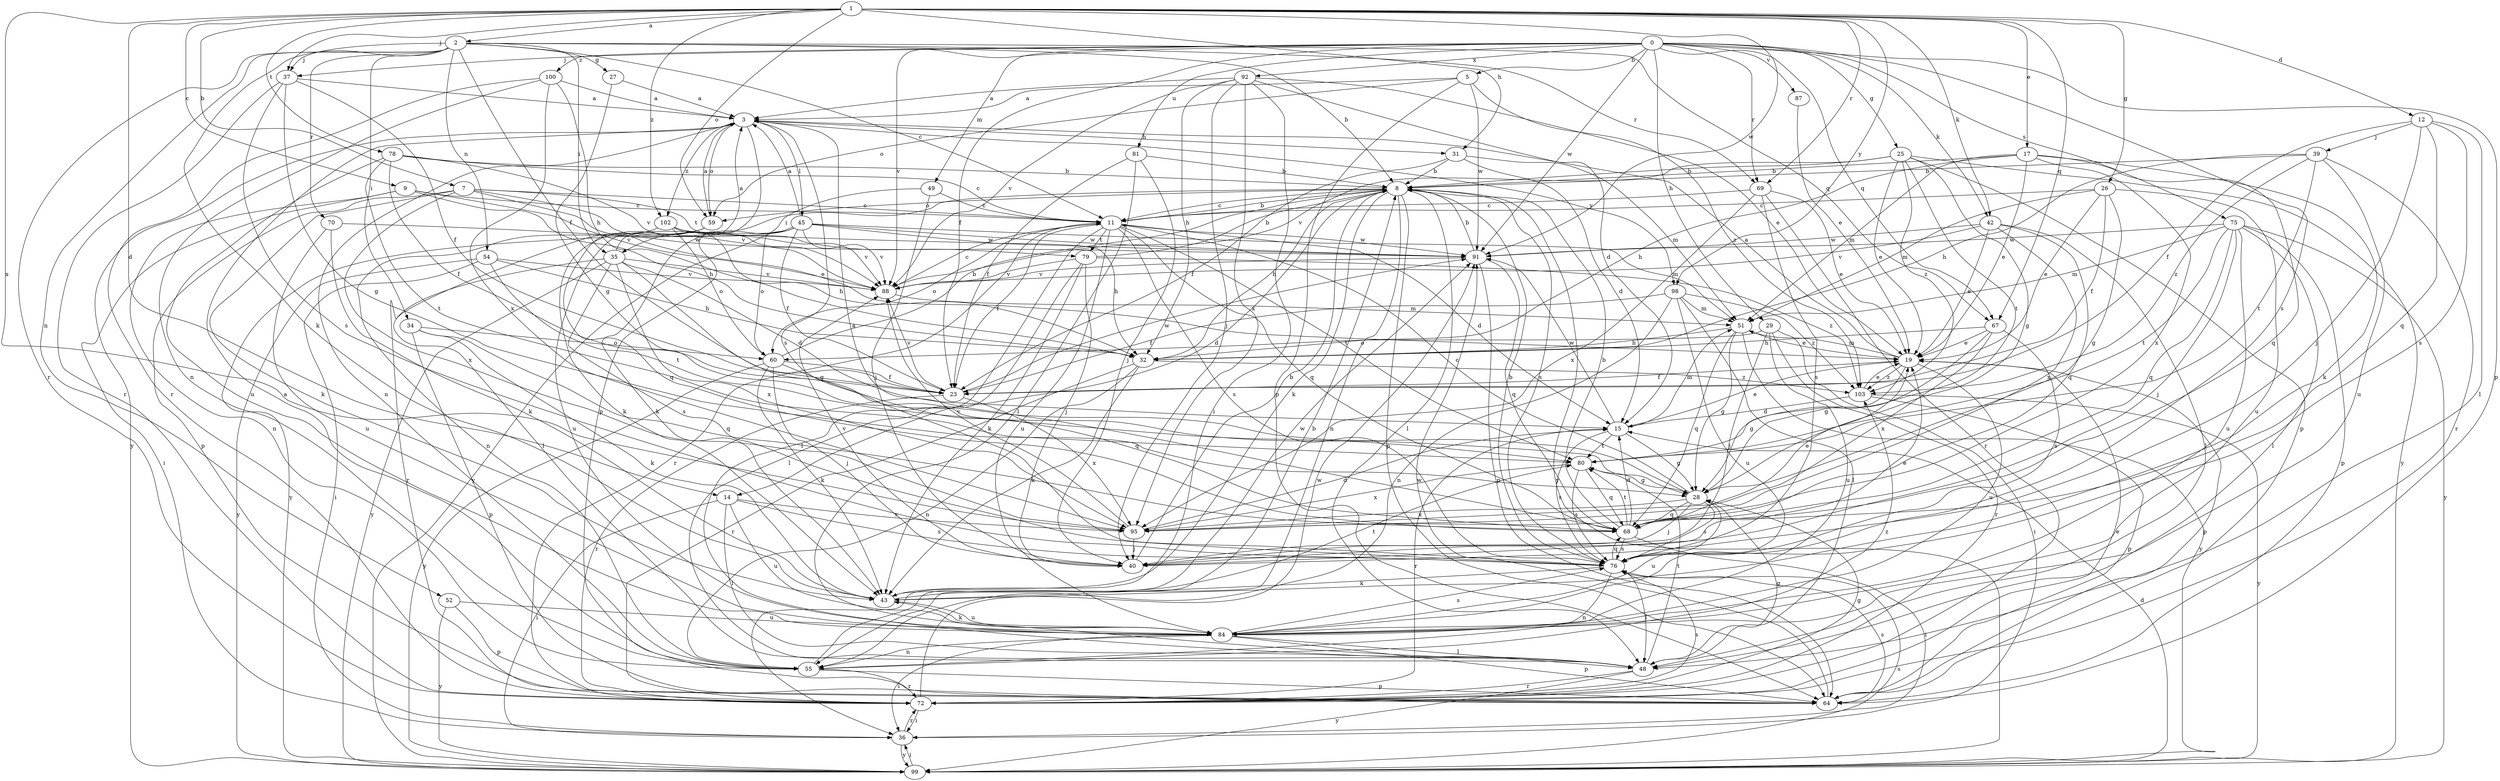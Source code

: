 strict digraph  {
0;
1;
2;
3;
5;
7;
8;
9;
11;
12;
14;
15;
17;
19;
23;
25;
26;
27;
28;
29;
31;
32;
34;
35;
36;
37;
39;
40;
42;
43;
45;
48;
49;
51;
52;
54;
55;
59;
60;
64;
67;
68;
69;
70;
72;
75;
76;
78;
79;
80;
81;
84;
87;
88;
91;
92;
95;
98;
99;
100;
102;
103;
0 -> 5  [label=b];
0 -> 23  [label=f];
0 -> 25  [label=g];
0 -> 29  [label=h];
0 -> 37  [label=j];
0 -> 42  [label=k];
0 -> 49  [label=m];
0 -> 64  [label=p];
0 -> 67  [label=q];
0 -> 69  [label=r];
0 -> 75  [label=s];
0 -> 76  [label=s];
0 -> 81  [label=u];
0 -> 87  [label=v];
0 -> 88  [label=v];
0 -> 91  [label=w];
0 -> 92  [label=x];
0 -> 100  [label=z];
1 -> 2  [label=a];
1 -> 7  [label=b];
1 -> 9  [label=c];
1 -> 12  [label=d];
1 -> 14  [label=d];
1 -> 17  [label=e];
1 -> 26  [label=g];
1 -> 31  [label=h];
1 -> 37  [label=j];
1 -> 42  [label=k];
1 -> 59  [label=o];
1 -> 67  [label=q];
1 -> 69  [label=r];
1 -> 78  [label=t];
1 -> 91  [label=w];
1 -> 95  [label=x];
1 -> 98  [label=y];
1 -> 102  [label=z];
2 -> 8  [label=b];
2 -> 11  [label=c];
2 -> 23  [label=f];
2 -> 27  [label=g];
2 -> 34  [label=i];
2 -> 35  [label=i];
2 -> 37  [label=j];
2 -> 43  [label=k];
2 -> 52  [label=n];
2 -> 54  [label=n];
2 -> 67  [label=q];
2 -> 69  [label=r];
2 -> 70  [label=r];
2 -> 72  [label=r];
3 -> 31  [label=h];
3 -> 45  [label=l];
3 -> 55  [label=n];
3 -> 59  [label=o];
3 -> 64  [label=p];
3 -> 76  [label=s];
3 -> 98  [label=y];
3 -> 99  [label=y];
3 -> 102  [label=z];
5 -> 3  [label=a];
5 -> 59  [label=o];
5 -> 64  [label=p];
5 -> 91  [label=w];
5 -> 103  [label=z];
7 -> 11  [label=c];
7 -> 19  [label=e];
7 -> 43  [label=k];
7 -> 64  [label=p];
7 -> 79  [label=t];
7 -> 88  [label=v];
7 -> 95  [label=x];
8 -> 11  [label=c];
8 -> 14  [label=d];
8 -> 32  [label=h];
8 -> 35  [label=i];
8 -> 43  [label=k];
8 -> 48  [label=l];
8 -> 55  [label=n];
8 -> 59  [label=o];
8 -> 64  [label=p];
8 -> 76  [label=s];
8 -> 99  [label=y];
9 -> 11  [label=c];
9 -> 32  [label=h];
9 -> 36  [label=i];
9 -> 55  [label=n];
9 -> 88  [label=v];
11 -> 8  [label=b];
11 -> 15  [label=d];
11 -> 23  [label=f];
11 -> 48  [label=l];
11 -> 60  [label=o];
11 -> 68  [label=q];
11 -> 72  [label=r];
11 -> 76  [label=s];
11 -> 79  [label=t];
11 -> 80  [label=t];
11 -> 84  [label=u];
11 -> 91  [label=w];
12 -> 23  [label=f];
12 -> 39  [label=j];
12 -> 40  [label=j];
12 -> 48  [label=l];
12 -> 68  [label=q];
12 -> 76  [label=s];
14 -> 36  [label=i];
14 -> 48  [label=l];
14 -> 76  [label=s];
14 -> 84  [label=u];
14 -> 95  [label=x];
15 -> 19  [label=e];
15 -> 28  [label=g];
15 -> 51  [label=m];
15 -> 72  [label=r];
15 -> 76  [label=s];
15 -> 80  [label=t];
15 -> 91  [label=w];
17 -> 8  [label=b];
17 -> 19  [label=e];
17 -> 32  [label=h];
17 -> 43  [label=k];
17 -> 51  [label=m];
17 -> 68  [label=q];
17 -> 95  [label=x];
19 -> 3  [label=a];
19 -> 23  [label=f];
19 -> 28  [label=g];
19 -> 51  [label=m];
19 -> 64  [label=p];
19 -> 84  [label=u];
19 -> 103  [label=z];
23 -> 72  [label=r];
23 -> 88  [label=v];
23 -> 91  [label=w];
23 -> 95  [label=x];
25 -> 8  [label=b];
25 -> 19  [label=e];
25 -> 28  [label=g];
25 -> 64  [label=p];
25 -> 80  [label=t];
25 -> 88  [label=v];
25 -> 99  [label=y];
25 -> 103  [label=z];
26 -> 11  [label=c];
26 -> 19  [label=e];
26 -> 23  [label=f];
26 -> 28  [label=g];
26 -> 51  [label=m];
26 -> 84  [label=u];
27 -> 3  [label=a];
27 -> 28  [label=g];
28 -> 11  [label=c];
28 -> 40  [label=j];
28 -> 68  [label=q];
28 -> 76  [label=s];
28 -> 84  [label=u];
28 -> 95  [label=x];
29 -> 36  [label=i];
29 -> 40  [label=j];
29 -> 60  [label=o];
29 -> 72  [label=r];
29 -> 84  [label=u];
31 -> 8  [label=b];
31 -> 15  [label=d];
31 -> 23  [label=f];
31 -> 51  [label=m];
32 -> 43  [label=k];
32 -> 55  [label=n];
32 -> 72  [label=r];
32 -> 103  [label=z];
34 -> 43  [label=k];
34 -> 60  [label=o];
34 -> 64  [label=p];
34 -> 68  [label=q];
35 -> 3  [label=a];
35 -> 15  [label=d];
35 -> 28  [label=g];
35 -> 72  [label=r];
35 -> 76  [label=s];
35 -> 88  [label=v];
35 -> 95  [label=x];
35 -> 99  [label=y];
36 -> 72  [label=r];
36 -> 99  [label=y];
37 -> 3  [label=a];
37 -> 23  [label=f];
37 -> 28  [label=g];
37 -> 72  [label=r];
37 -> 76  [label=s];
39 -> 8  [label=b];
39 -> 32  [label=h];
39 -> 72  [label=r];
39 -> 80  [label=t];
39 -> 84  [label=u];
39 -> 103  [label=z];
40 -> 8  [label=b];
40 -> 19  [label=e];
40 -> 88  [label=v];
42 -> 19  [label=e];
42 -> 48  [label=l];
42 -> 68  [label=q];
42 -> 88  [label=v];
42 -> 91  [label=w];
42 -> 95  [label=x];
43 -> 80  [label=t];
43 -> 84  [label=u];
43 -> 91  [label=w];
45 -> 3  [label=a];
45 -> 23  [label=f];
45 -> 32  [label=h];
45 -> 43  [label=k];
45 -> 51  [label=m];
45 -> 60  [label=o];
45 -> 84  [label=u];
45 -> 88  [label=v];
45 -> 91  [label=w];
45 -> 99  [label=y];
48 -> 28  [label=g];
48 -> 72  [label=r];
48 -> 80  [label=t];
48 -> 99  [label=y];
49 -> 11  [label=c];
49 -> 40  [label=j];
49 -> 99  [label=y];
51 -> 19  [label=e];
51 -> 28  [label=g];
51 -> 32  [label=h];
51 -> 68  [label=q];
51 -> 99  [label=y];
52 -> 64  [label=p];
52 -> 84  [label=u];
52 -> 99  [label=y];
54 -> 32  [label=h];
54 -> 36  [label=i];
54 -> 80  [label=t];
54 -> 88  [label=v];
54 -> 99  [label=y];
55 -> 3  [label=a];
55 -> 8  [label=b];
55 -> 64  [label=p];
55 -> 72  [label=r];
55 -> 103  [label=z];
59 -> 3  [label=a];
59 -> 43  [label=k];
59 -> 48  [label=l];
59 -> 55  [label=n];
60 -> 8  [label=b];
60 -> 23  [label=f];
60 -> 40  [label=j];
60 -> 43  [label=k];
60 -> 68  [label=q];
60 -> 99  [label=y];
64 -> 76  [label=s];
64 -> 91  [label=w];
67 -> 19  [label=e];
67 -> 28  [label=g];
67 -> 32  [label=h];
67 -> 76  [label=s];
67 -> 95  [label=x];
68 -> 3  [label=a];
68 -> 8  [label=b];
68 -> 15  [label=d];
68 -> 19  [label=e];
68 -> 36  [label=i];
68 -> 76  [label=s];
68 -> 80  [label=t];
69 -> 11  [label=c];
69 -> 19  [label=e];
69 -> 72  [label=r];
69 -> 76  [label=s];
69 -> 95  [label=x];
70 -> 43  [label=k];
70 -> 84  [label=u];
70 -> 91  [label=w];
72 -> 19  [label=e];
72 -> 28  [label=g];
72 -> 36  [label=i];
72 -> 76  [label=s];
72 -> 91  [label=w];
75 -> 40  [label=j];
75 -> 48  [label=l];
75 -> 51  [label=m];
75 -> 64  [label=p];
75 -> 68  [label=q];
75 -> 80  [label=t];
75 -> 84  [label=u];
75 -> 91  [label=w];
75 -> 99  [label=y];
76 -> 8  [label=b];
76 -> 43  [label=k];
76 -> 48  [label=l];
76 -> 55  [label=n];
76 -> 68  [label=q];
78 -> 8  [label=b];
78 -> 11  [label=c];
78 -> 23  [label=f];
78 -> 80  [label=t];
78 -> 84  [label=u];
78 -> 88  [label=v];
79 -> 8  [label=b];
79 -> 40  [label=j];
79 -> 43  [label=k];
79 -> 48  [label=l];
79 -> 88  [label=v];
79 -> 103  [label=z];
80 -> 28  [label=g];
80 -> 68  [label=q];
80 -> 76  [label=s];
80 -> 95  [label=x];
81 -> 8  [label=b];
81 -> 23  [label=f];
81 -> 40  [label=j];
81 -> 48  [label=l];
84 -> 36  [label=i];
84 -> 43  [label=k];
84 -> 48  [label=l];
84 -> 55  [label=n];
84 -> 64  [label=p];
84 -> 76  [label=s];
87 -> 19  [label=e];
88 -> 11  [label=c];
88 -> 51  [label=m];
91 -> 8  [label=b];
91 -> 64  [label=p];
91 -> 68  [label=q];
91 -> 88  [label=v];
92 -> 3  [label=a];
92 -> 15  [label=d];
92 -> 19  [label=e];
92 -> 32  [label=h];
92 -> 36  [label=i];
92 -> 40  [label=j];
92 -> 88  [label=v];
92 -> 95  [label=x];
95 -> 15  [label=d];
95 -> 40  [label=j];
95 -> 88  [label=v];
98 -> 23  [label=f];
98 -> 48  [label=l];
98 -> 51  [label=m];
98 -> 55  [label=n];
98 -> 84  [label=u];
98 -> 103  [label=z];
99 -> 15  [label=d];
99 -> 36  [label=i];
99 -> 76  [label=s];
100 -> 3  [label=a];
100 -> 32  [label=h];
100 -> 55  [label=n];
100 -> 72  [label=r];
100 -> 95  [label=x];
102 -> 32  [label=h];
102 -> 60  [label=o];
102 -> 68  [label=q];
102 -> 88  [label=v];
102 -> 91  [label=w];
103 -> 15  [label=d];
103 -> 19  [label=e];
103 -> 64  [label=p];
103 -> 99  [label=y];
}
